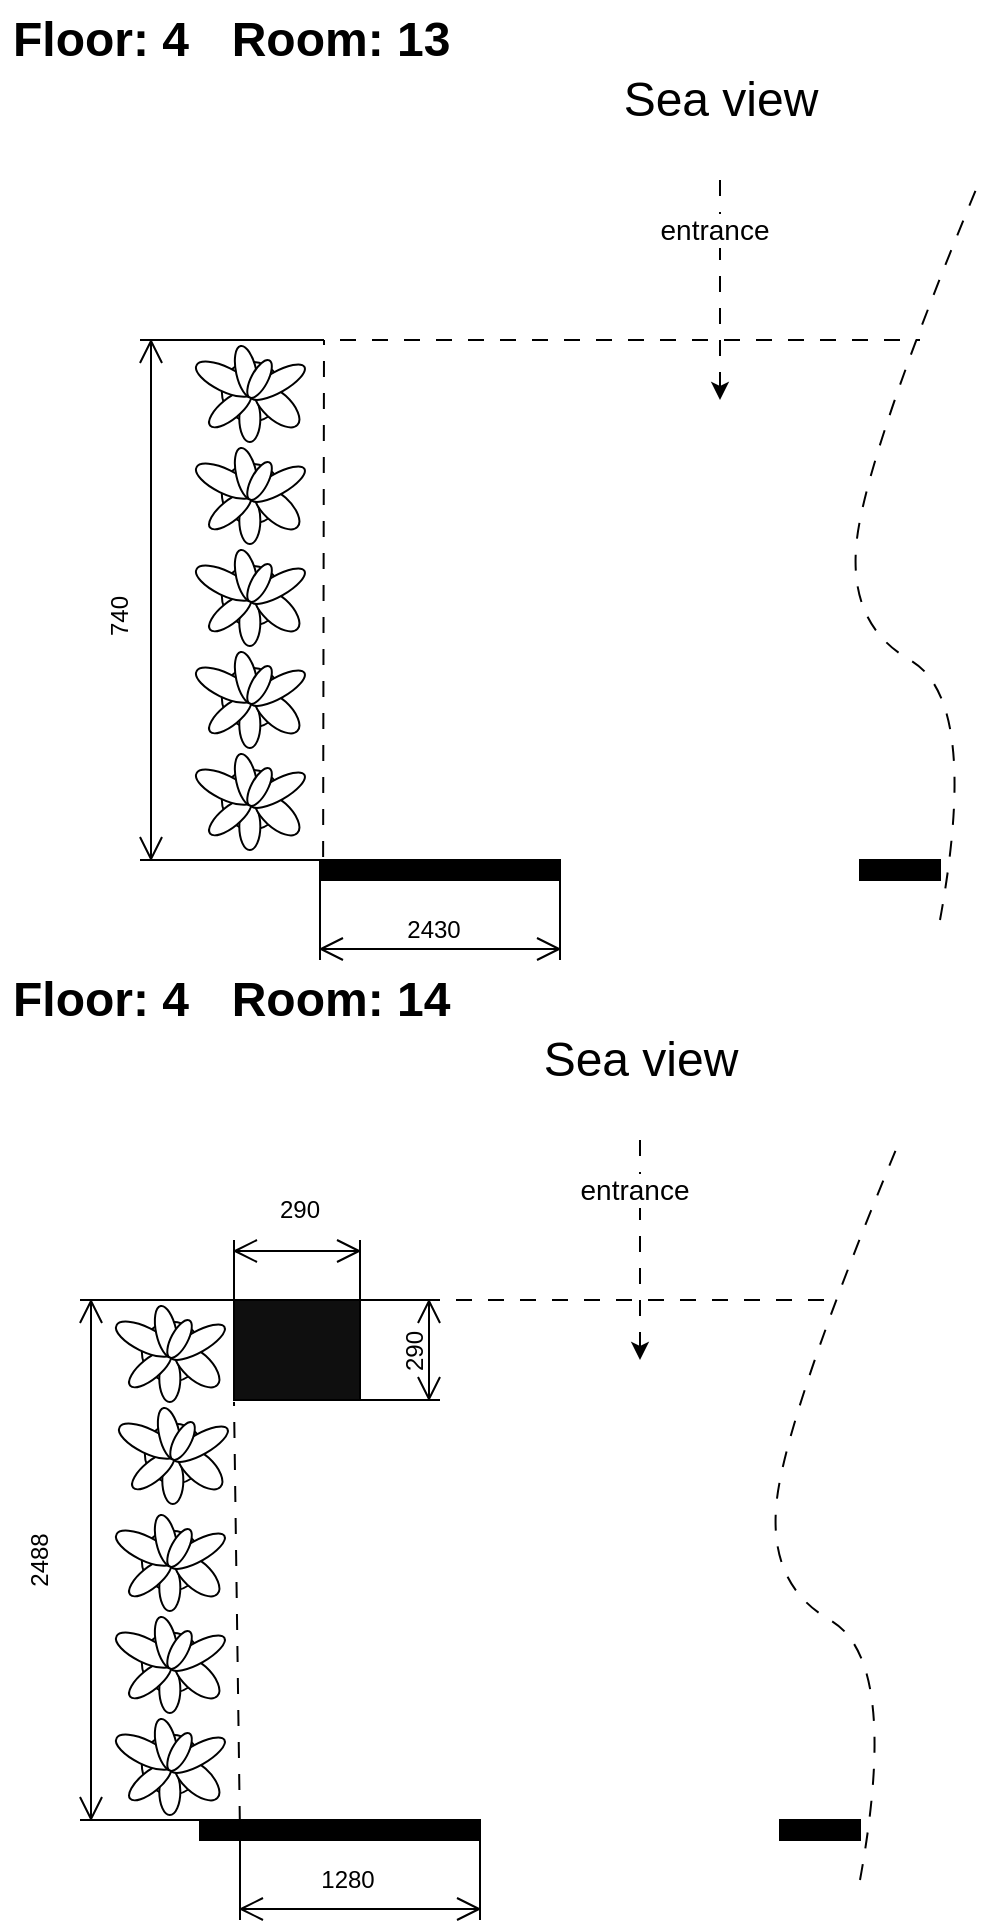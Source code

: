 <mxfile version="20.8.5" type="github">
  <diagram id="Hkj4WFlvK4-08UBy-HWi" name="Page-1">
    <mxGraphModel dx="1218" dy="785" grid="1" gridSize="10" guides="1" tooltips="1" connect="1" arrows="1" fold="1" page="1" pageScale="1" pageWidth="850" pageHeight="1100" math="0" shadow="0">
      <root>
        <mxCell id="0" />
        <mxCell id="1" parent="0" />
        <mxCell id="1bVyddex_vhO6T4n7lc5-1" value="Floor: 4" style="text;strokeColor=none;fillColor=none;html=1;fontSize=24;fontStyle=1;verticalAlign=middle;align=center;" parent="1" vertex="1">
          <mxGeometry x="40" y="40" width="100" height="40" as="geometry" />
        </mxCell>
        <mxCell id="1bVyddex_vhO6T4n7lc5-2" value="Room: 13" style="text;strokeColor=none;fillColor=none;html=1;fontSize=24;fontStyle=1;verticalAlign=middle;align=center;" parent="1" vertex="1">
          <mxGeometry x="160" y="40" width="100" height="40" as="geometry" />
        </mxCell>
        <mxCell id="1bVyddex_vhO6T4n7lc5-6" value="" style="verticalLabelPosition=bottom;html=1;verticalAlign=top;align=center;shape=mxgraph.floorplan.plant;" parent="1" vertex="1">
          <mxGeometry x="140" y="210" width="47" height="51" as="geometry" />
        </mxCell>
        <mxCell id="1bVyddex_vhO6T4n7lc5-7" value="" style="verticalLabelPosition=bottom;html=1;verticalAlign=top;align=center;shape=mxgraph.floorplan.wall;fillColor=strokeColor;" parent="1" vertex="1">
          <mxGeometry x="470" y="470" width="40" height="10" as="geometry" />
        </mxCell>
        <mxCell id="1bVyddex_vhO6T4n7lc5-8" value="" style="verticalLabelPosition=bottom;html=1;verticalAlign=top;align=center;shape=mxgraph.floorplan.plant;" parent="1" vertex="1">
          <mxGeometry x="140" y="312" width="47" height="51" as="geometry" />
        </mxCell>
        <mxCell id="1bVyddex_vhO6T4n7lc5-9" value="" style="verticalLabelPosition=bottom;html=1;verticalAlign=top;align=center;shape=mxgraph.floorplan.plant;" parent="1" vertex="1">
          <mxGeometry x="140" y="261" width="47" height="51" as="geometry" />
        </mxCell>
        <mxCell id="1bVyddex_vhO6T4n7lc5-10" value="" style="verticalLabelPosition=bottom;html=1;verticalAlign=top;align=center;shape=mxgraph.floorplan.plant;" parent="1" vertex="1">
          <mxGeometry x="140" y="363" width="47" height="51" as="geometry" />
        </mxCell>
        <mxCell id="1bVyddex_vhO6T4n7lc5-11" value="" style="verticalLabelPosition=bottom;html=1;verticalAlign=top;align=center;shape=mxgraph.floorplan.wall;fillColor=strokeColor;" parent="1" vertex="1">
          <mxGeometry x="200" y="470" width="120" height="10" as="geometry" />
        </mxCell>
        <mxCell id="1bVyddex_vhO6T4n7lc5-12" value="" style="verticalLabelPosition=bottom;html=1;verticalAlign=top;align=center;shape=mxgraph.floorplan.plant;" parent="1" vertex="1">
          <mxGeometry x="140" y="414" width="47" height="51" as="geometry" />
        </mxCell>
        <mxCell id="1bVyddex_vhO6T4n7lc5-17" value="Sea view" style="text;strokeColor=none;fillColor=none;html=1;fontSize=24;fontStyle=0;verticalAlign=middle;align=center;" parent="1" vertex="1">
          <mxGeometry x="350" y="70" width="100" height="40" as="geometry" />
        </mxCell>
        <mxCell id="1bVyddex_vhO6T4n7lc5-18" value="" style="endArrow=classic;html=1;rounded=0;dashed=1;dashPattern=8 8;" parent="1" edge="1">
          <mxGeometry width="50" height="50" relative="1" as="geometry">
            <mxPoint x="400" y="130" as="sourcePoint" />
            <mxPoint x="400" y="240" as="targetPoint" />
          </mxGeometry>
        </mxCell>
        <mxCell id="1bVyddex_vhO6T4n7lc5-19" value="entrance" style="edgeLabel;html=1;align=center;verticalAlign=middle;resizable=0;points=[];fontSize=14;" parent="1bVyddex_vhO6T4n7lc5-18" vertex="1" connectable="0">
          <mxGeometry x="-0.544" y="-3" relative="1" as="geometry">
            <mxPoint as="offset" />
          </mxGeometry>
        </mxCell>
        <mxCell id="1bVyddex_vhO6T4n7lc5-20" value="" style="shape=dimension;direction=south;whiteSpace=wrap;html=1;align=left;points=[];verticalAlign=middle;labelBackgroundColor=#ffffff;fillColor=#0F0F0F;" parent="1" vertex="1">
          <mxGeometry x="110" y="210" width="90" height="260" as="geometry" />
        </mxCell>
        <mxCell id="1bVyddex_vhO6T4n7lc5-24" value="" style="endArrow=none;dashed=1;html=1;rounded=0;dashPattern=8 8;" parent="1" edge="1">
          <mxGeometry width="50" height="50" relative="1" as="geometry">
            <mxPoint x="130" y="210" as="sourcePoint" />
            <mxPoint x="500" y="210" as="targetPoint" />
          </mxGeometry>
        </mxCell>
        <mxCell id="1bVyddex_vhO6T4n7lc5-28" value="" style="curved=1;endArrow=none;html=1;rounded=0;dashed=1;dashPattern=8 8;strokeColor=default;endFill=0;" parent="1" edge="1">
          <mxGeometry width="50" height="50" relative="1" as="geometry">
            <mxPoint x="510" y="500" as="sourcePoint" />
            <mxPoint x="530" y="130" as="targetPoint" />
            <Array as="points">
              <mxPoint x="530" y="390" />
              <mxPoint x="460" y="350" />
              <mxPoint x="480" y="250" />
            </Array>
          </mxGeometry>
        </mxCell>
        <mxCell id="1bVyddex_vhO6T4n7lc5-48" value="Floor: 4" style="text;strokeColor=none;fillColor=none;html=1;fontSize=24;fontStyle=1;verticalAlign=middle;align=center;" parent="1" vertex="1">
          <mxGeometry x="40" y="520" width="100" height="40" as="geometry" />
        </mxCell>
        <mxCell id="1bVyddex_vhO6T4n7lc5-49" value="Room: 14" style="text;strokeColor=none;fillColor=none;html=1;fontSize=24;fontStyle=1;verticalAlign=middle;align=center;" parent="1" vertex="1">
          <mxGeometry x="160" y="520" width="100" height="40" as="geometry" />
        </mxCell>
        <mxCell id="1bVyddex_vhO6T4n7lc5-57" value="" style="shape=dimension;whiteSpace=wrap;html=1;align=center;points=[];verticalAlign=bottom;spacingBottom=-5;labelBackgroundColor=#ffffff;fontSize=14;fillColor=#0F0F0F;" parent="1" vertex="1">
          <mxGeometry x="200" y="480" width="120" height="40" as="geometry" />
        </mxCell>
        <mxCell id="ZrHg5bKBaFce4DyUZXEO-5" value="" style="endArrow=none;dashed=1;html=1;rounded=0;dashPattern=8 8;exitX=0.013;exitY=-0.15;exitDx=0;exitDy=0;exitPerimeter=0;" edge="1" parent="1" source="1bVyddex_vhO6T4n7lc5-11">
          <mxGeometry width="50" height="50" relative="1" as="geometry">
            <mxPoint x="140" y="220" as="sourcePoint" />
            <mxPoint x="202" y="210" as="targetPoint" />
          </mxGeometry>
        </mxCell>
        <mxCell id="ZrHg5bKBaFce4DyUZXEO-7" value="740" style="text;html=1;strokeColor=none;fillColor=none;align=center;verticalAlign=middle;whiteSpace=wrap;rounded=0;rotation=270;" vertex="1" parent="1">
          <mxGeometry x="70" y="333" width="60" height="30" as="geometry" />
        </mxCell>
        <mxCell id="ZrHg5bKBaFce4DyUZXEO-8" value="2430" style="text;html=1;strokeColor=none;fillColor=none;align=center;verticalAlign=middle;whiteSpace=wrap;rounded=0;" vertex="1" parent="1">
          <mxGeometry x="227" y="490" width="60" height="30" as="geometry" />
        </mxCell>
        <mxCell id="ZrHg5bKBaFce4DyUZXEO-11" value="" style="verticalLabelPosition=bottom;html=1;verticalAlign=top;align=center;shape=mxgraph.floorplan.plant;" vertex="1" parent="1">
          <mxGeometry x="100" y="690" width="47" height="51" as="geometry" />
        </mxCell>
        <mxCell id="ZrHg5bKBaFce4DyUZXEO-12" value="" style="verticalLabelPosition=bottom;html=1;verticalAlign=top;align=center;shape=mxgraph.floorplan.wall;fillColor=strokeColor;" vertex="1" parent="1">
          <mxGeometry x="430" y="950" width="40" height="10" as="geometry" />
        </mxCell>
        <mxCell id="ZrHg5bKBaFce4DyUZXEO-13" value="" style="verticalLabelPosition=bottom;html=1;verticalAlign=top;align=center;shape=mxgraph.floorplan.plant;" vertex="1" parent="1">
          <mxGeometry x="100" y="794.5" width="47" height="51" as="geometry" />
        </mxCell>
        <mxCell id="ZrHg5bKBaFce4DyUZXEO-14" value="" style="verticalLabelPosition=bottom;html=1;verticalAlign=top;align=center;shape=mxgraph.floorplan.plant;" vertex="1" parent="1">
          <mxGeometry x="100" y="845.5" width="47" height="51" as="geometry" />
        </mxCell>
        <mxCell id="ZrHg5bKBaFce4DyUZXEO-15" value="" style="verticalLabelPosition=bottom;html=1;verticalAlign=top;align=center;shape=mxgraph.floorplan.wall;fillColor=strokeColor;" vertex="1" parent="1">
          <mxGeometry x="140" y="950" width="140" height="10" as="geometry" />
        </mxCell>
        <mxCell id="ZrHg5bKBaFce4DyUZXEO-16" value="" style="verticalLabelPosition=bottom;html=1;verticalAlign=top;align=center;shape=mxgraph.floorplan.plant;" vertex="1" parent="1">
          <mxGeometry x="100" y="896.5" width="47" height="51" as="geometry" />
        </mxCell>
        <mxCell id="ZrHg5bKBaFce4DyUZXEO-17" value="" style="rounded=0;whiteSpace=wrap;html=1;fillColor=#0F0F0F;" vertex="1" parent="1">
          <mxGeometry x="157" y="690" width="63" height="50" as="geometry" />
        </mxCell>
        <mxCell id="ZrHg5bKBaFce4DyUZXEO-18" value="Sea view" style="text;strokeColor=none;fillColor=none;html=1;fontSize=24;fontStyle=0;verticalAlign=middle;align=center;" vertex="1" parent="1">
          <mxGeometry x="310" y="550" width="100" height="40" as="geometry" />
        </mxCell>
        <mxCell id="ZrHg5bKBaFce4DyUZXEO-19" value="" style="endArrow=classic;html=1;rounded=0;dashed=1;dashPattern=8 8;" edge="1" parent="1">
          <mxGeometry width="50" height="50" relative="1" as="geometry">
            <mxPoint x="360" y="610" as="sourcePoint" />
            <mxPoint x="360" y="720" as="targetPoint" />
          </mxGeometry>
        </mxCell>
        <mxCell id="ZrHg5bKBaFce4DyUZXEO-20" value="entrance" style="edgeLabel;html=1;align=center;verticalAlign=middle;resizable=0;points=[];fontSize=14;" vertex="1" connectable="0" parent="ZrHg5bKBaFce4DyUZXEO-19">
          <mxGeometry x="-0.544" y="-3" relative="1" as="geometry">
            <mxPoint as="offset" />
          </mxGeometry>
        </mxCell>
        <mxCell id="ZrHg5bKBaFce4DyUZXEO-21" value="" style="shape=dimension;direction=south;whiteSpace=wrap;html=1;align=left;points=[];verticalAlign=middle;labelBackgroundColor=#ffffff;fillColor=#0F0F0F;" vertex="1" parent="1">
          <mxGeometry x="80" y="690" width="90" height="260" as="geometry" />
        </mxCell>
        <mxCell id="ZrHg5bKBaFce4DyUZXEO-22" value="" style="shape=dimension;direction=west;whiteSpace=wrap;html=1;align=center;points=[];verticalAlign=top;spacingTop=-8;labelBackgroundColor=#ffffff;fillColor=#0F0F0F;" vertex="1" parent="1">
          <mxGeometry x="157" y="660" width="63" height="30" as="geometry" />
        </mxCell>
        <mxCell id="ZrHg5bKBaFce4DyUZXEO-23" value="" style="endArrow=none;dashed=1;html=1;rounded=0;dashPattern=8 8;exitX=1;exitY=0;exitDx=0;exitDy=0;" edge="1" parent="1" source="ZrHg5bKBaFce4DyUZXEO-17">
          <mxGeometry width="50" height="50" relative="1" as="geometry">
            <mxPoint x="490" y="810" as="sourcePoint" />
            <mxPoint x="460" y="690" as="targetPoint" />
          </mxGeometry>
        </mxCell>
        <mxCell id="ZrHg5bKBaFce4DyUZXEO-24" value="" style="curved=1;endArrow=none;html=1;rounded=0;dashed=1;dashPattern=8 8;strokeColor=default;endFill=0;" edge="1" parent="1">
          <mxGeometry width="50" height="50" relative="1" as="geometry">
            <mxPoint x="470" y="980" as="sourcePoint" />
            <mxPoint x="490" y="610" as="targetPoint" />
            <Array as="points">
              <mxPoint x="490" y="870" />
              <mxPoint x="420" y="830" />
              <mxPoint x="440" y="730" />
            </Array>
          </mxGeometry>
        </mxCell>
        <mxCell id="ZrHg5bKBaFce4DyUZXEO-25" value="" style="shape=dimension;whiteSpace=wrap;html=1;align=center;points=[];verticalAlign=bottom;spacingBottom=-5;labelBackgroundColor=#ffffff;fontSize=14;fillColor=#0F0F0F;" vertex="1" parent="1">
          <mxGeometry x="160" y="960" width="120" height="40" as="geometry" />
        </mxCell>
        <mxCell id="ZrHg5bKBaFce4DyUZXEO-26" value="2488" style="text;html=1;strokeColor=none;fillColor=none;align=center;verticalAlign=middle;whiteSpace=wrap;rounded=0;rotation=270;" vertex="1" parent="1">
          <mxGeometry x="30" y="805" width="60" height="30" as="geometry" />
        </mxCell>
        <mxCell id="ZrHg5bKBaFce4DyUZXEO-28" value="" style="verticalLabelPosition=bottom;html=1;verticalAlign=top;align=center;shape=mxgraph.floorplan.plant;" vertex="1" parent="1">
          <mxGeometry x="101.5" y="741" width="47" height="51" as="geometry" />
        </mxCell>
        <mxCell id="ZrHg5bKBaFce4DyUZXEO-29" value="290" style="text;html=1;strokeColor=none;fillColor=none;align=center;verticalAlign=middle;whiteSpace=wrap;rounded=0;" vertex="1" parent="1">
          <mxGeometry x="160" y="630" width="60" height="30" as="geometry" />
        </mxCell>
        <mxCell id="ZrHg5bKBaFce4DyUZXEO-30" value="1280" style="text;html=1;strokeColor=none;fillColor=none;align=center;verticalAlign=middle;whiteSpace=wrap;rounded=0;" vertex="1" parent="1">
          <mxGeometry x="184" y="965" width="60" height="30" as="geometry" />
        </mxCell>
        <mxCell id="ZrHg5bKBaFce4DyUZXEO-32" value="" style="endArrow=none;dashed=1;html=1;rounded=0;dashPattern=8 8;entryX=0;entryY=1;entryDx=0;entryDy=0;exitX=1;exitY=0.056;exitDx=0;exitDy=0;exitPerimeter=0;" edge="1" parent="1">
          <mxGeometry width="50" height="50" relative="1" as="geometry">
            <mxPoint x="159.92" y="951" as="sourcePoint" />
            <mxPoint x="157" y="741" as="targetPoint" />
          </mxGeometry>
        </mxCell>
        <mxCell id="ZrHg5bKBaFce4DyUZXEO-33" value="" style="shape=dimension;direction=north;whiteSpace=wrap;html=1;align=right;points=[];verticalAlign=middle;labelBackgroundColor=#ffffff" vertex="1" parent="1">
          <mxGeometry x="220" y="690" width="40" height="50" as="geometry" />
        </mxCell>
        <mxCell id="ZrHg5bKBaFce4DyUZXEO-34" value="290" style="text;html=1;strokeColor=none;fillColor=none;align=center;verticalAlign=middle;whiteSpace=wrap;rounded=0;rotation=270;" vertex="1" parent="1">
          <mxGeometry x="217" y="700.5" width="60" height="30" as="geometry" />
        </mxCell>
      </root>
    </mxGraphModel>
  </diagram>
</mxfile>
